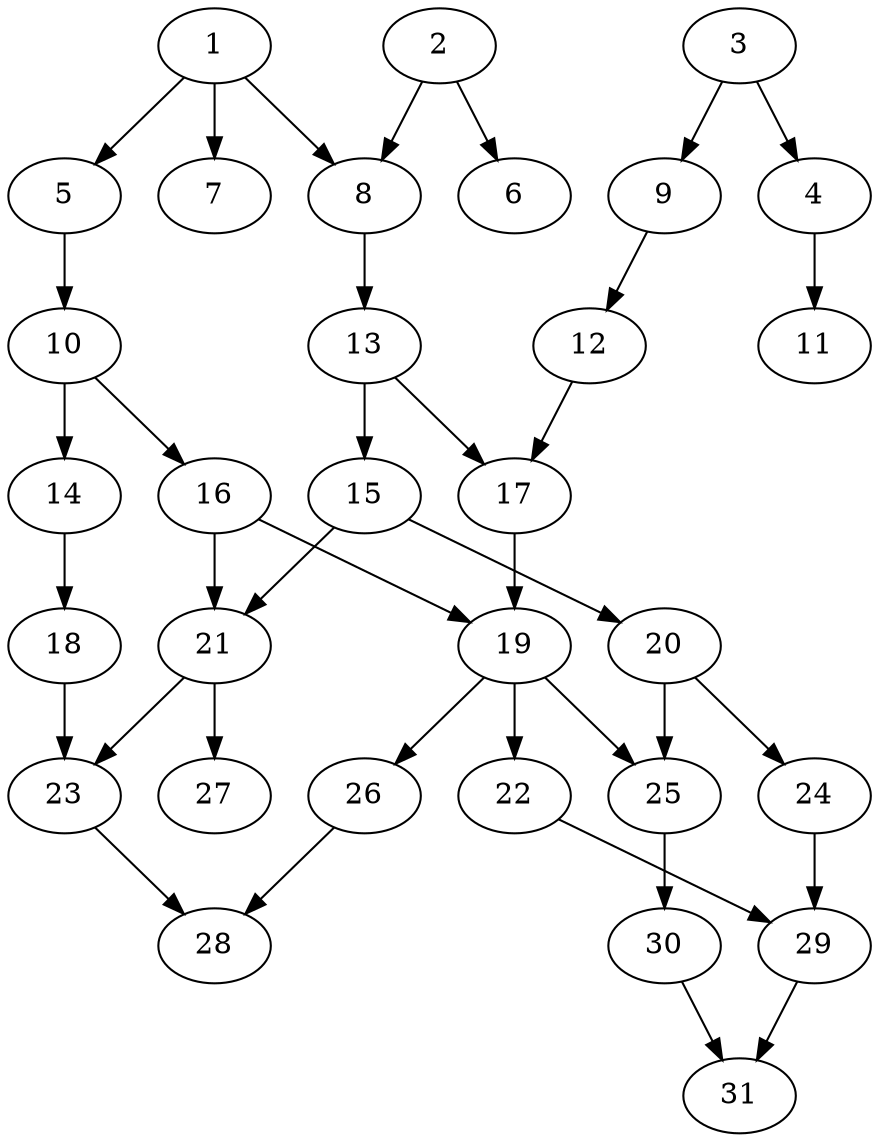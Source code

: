 // DAG (tier=2-normal, mode=compute, n=31, ccr=0.383, fat=0.518, density=0.428, regular=0.581, jump=0.123, mindata=524288, maxdata=8388608)
// DAG automatically generated by daggen at Sun Aug 24 16:33:33 2025
// /home/ermia/Project/Environments/daggen/bin/daggen --dot --ccr 0.383 --fat 0.518 --regular 0.581 --density 0.428 --jump 0.123 --mindata 524288 --maxdata 8388608 -n 31 
digraph G {
  1 [size="11386494499371876352", alpha="0.03", expect_size="5693247249685938176"]
  1 -> 5 [size ="40490208591872"]
  1 -> 7 [size ="40490208591872"]
  1 -> 8 [size ="40490208591872"]
  2 [size="1822783869411209", alpha="0.15", expect_size="911391934705604"]
  2 -> 6 [size ="46602483924992"]
  2 -> 8 [size ="46602483924992"]
  3 [size="32738836970373164", alpha="0.06", expect_size="16369418485186582"]
  3 -> 4 [size ="25984552140800"]
  3 -> 9 [size ="25984552140800"]
  4 [size="23570780520448000000", alpha="0.20", expect_size="11785390260224000000"]
  4 -> 11 [size ="65766686720000"]
  5 [size="263492731260051104", alpha="0.12", expect_size="131746365630025552"]
  5 -> 10 [size ="168663499931648"]
  6 [size="31987842678784000000", alpha="0.11", expect_size="15993921339392000000"]
  7 [size="372094609611582078976", alpha="0.05", expect_size="186047304805791039488"]
  8 [size="73211135584815808", alpha="0.15", expect_size="36605567792407904"]
  8 -> 13 [size ="167237176524800"]
  9 [size="270536728479954632704", alpha="0.20", expect_size="135268364239977316352"]
  9 -> 12 [size ="334637142376448"]
  10 [size="746794370669215744", alpha="0.04", expect_size="373397185334607872"]
  10 -> 14 [size ="6585023725568"]
  10 -> 16 [size ="6585023725568"]
  11 [size="9460160638796670", alpha="0.00", expect_size="4730080319398335"]
  12 [size="5950403576047354", alpha="0.03", expect_size="2975201788023677"]
  12 -> 17 [size ="238937494781952"]
  13 [size="304923409200351019008", alpha="0.03", expect_size="152461704600175509504"]
  13 -> 15 [size ="362424179884032"]
  13 -> 17 [size ="362424179884032"]
  14 [size="499810041856000000", alpha="0.18", expect_size="249905020928000000"]
  14 -> 18 [size ="5038407680000"]
  15 [size="286585379894280544", alpha="0.01", expect_size="143292689947140272"]
  15 -> 20 [size ="175655572471808"]
  15 -> 21 [size ="175655572471808"]
  16 [size="113123727415818846208", alpha="0.06", expect_size="56561863707909423104"]
  16 -> 19 [size ="187122405343232"]
  16 -> 21 [size ="187122405343232"]
  17 [size="2387421488232626", alpha="0.06", expect_size="1193710744116313"]
  17 -> 19 [size ="51551695536128"]
  18 [size="1176337437338762", alpha="0.15", expect_size="588168718669381"]
  18 -> 23 [size ="2593220722688"]
  19 [size="1532253073459835", alpha="0.02", expect_size="766126536729917"]
  19 -> 22 [size ="146639251570688"]
  19 -> 25 [size ="146639251570688"]
  19 -> 26 [size ="146639251570688"]
  20 [size="180588162344008096", alpha="0.03", expect_size="90294081172004048"]
  20 -> 24 [size ="84083682050048"]
  20 -> 25 [size ="84083682050048"]
  21 [size="23748413568459960", alpha="0.17", expect_size="11874206784229980"]
  21 -> 23 [size ="377014376726528"]
  21 -> 27 [size ="377014376726528"]
  22 [size="538901644610321252352", alpha="0.10", expect_size="269450822305160626176"]
  22 -> 29 [size ="529780936015872"]
  23 [size="58732499165054500864", alpha="0.20", expect_size="29366249582527250432"]
  23 -> 28 [size ="120876620054528"]
  24 [size="264897876486777312", alpha="0.17", expect_size="132448938243388656"]
  24 -> 29 [size ="228926588715008"]
  25 [size="98345726983621", alpha="0.00", expect_size="49172863491810"]
  25 -> 30 [size ="2428032253952"]
  26 [size="178546371613138354176", alpha="0.03", expect_size="89273185806569177088"]
  26 -> 28 [size ="253663125700608"]
  27 [size="11071292400402726", alpha="0.02", expect_size="5535646200201363"]
  28 [size="11811477273104613376", alpha="0.01", expect_size="5905738636552306688"]
  29 [size="214975520037249920", alpha="0.09", expect_size="107487760018624960"]
  29 -> 31 [size ="140874960863232"]
  30 [size="4244419544381640", alpha="0.16", expect_size="2122209772190820"]
  30 -> 31 [size ="102995463241728"]
  31 [size="4447464821963000", alpha="0.01", expect_size="2223732410981500"]
}